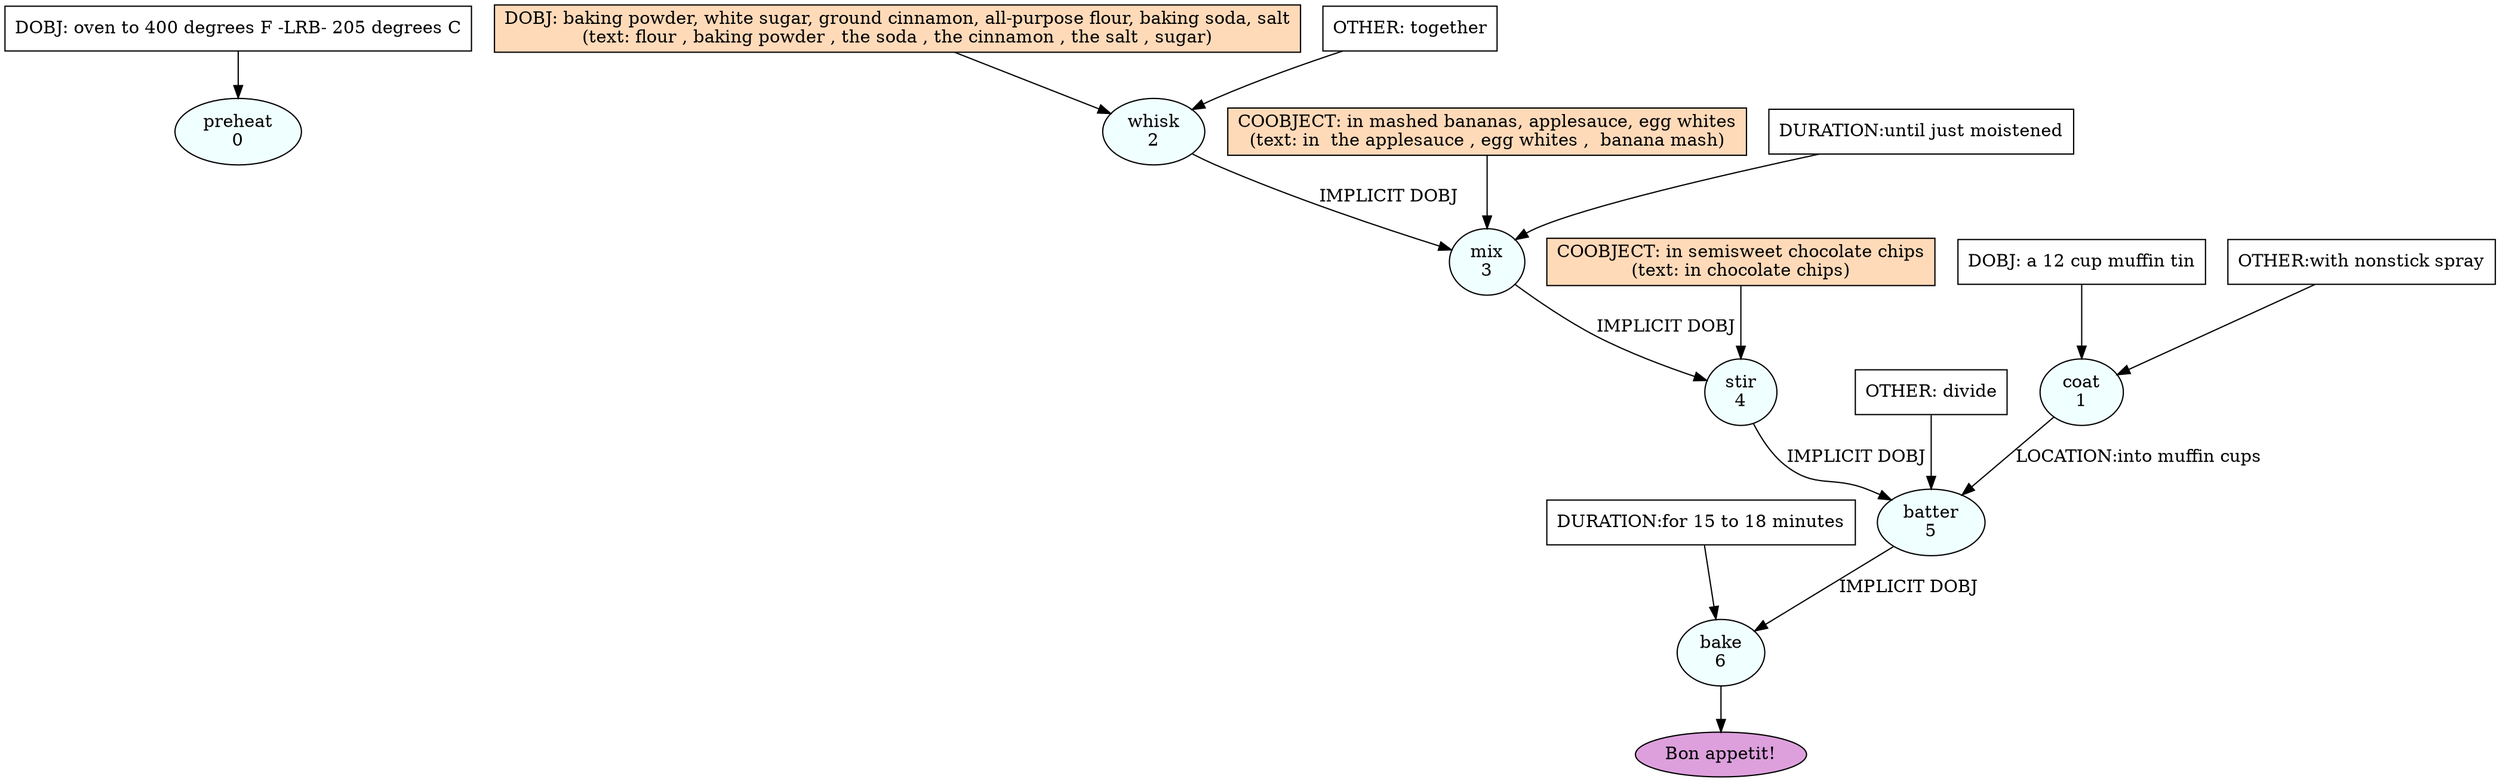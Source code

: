 digraph recipe {
E0[label="preheat
0", shape=oval, style=filled, fillcolor=azure]
E1[label="coat
1", shape=oval, style=filled, fillcolor=azure]
E2[label="whisk
2", shape=oval, style=filled, fillcolor=azure]
E3[label="mix
3", shape=oval, style=filled, fillcolor=azure]
E4[label="stir
4", shape=oval, style=filled, fillcolor=azure]
E5[label="batter
5", shape=oval, style=filled, fillcolor=azure]
E6[label="bake
6", shape=oval, style=filled, fillcolor=azure]
D2[label="DOBJ: baking powder, white sugar, ground cinnamon, all-purpose flour, baking soda, salt
(text: flour , baking powder , the soda , the cinnamon , the salt , sugar)", shape=box, style=filled, fillcolor=peachpuff]
D2 -> E2
O2_0[label="OTHER: together", shape=box, style=filled, fillcolor=white]
O2_0 -> E2
D1[label="DOBJ: a 12 cup muffin tin", shape=box, style=filled, fillcolor=white]
D1 -> E1
P1_0[label="OTHER:with nonstick spray", shape=box, style=filled, fillcolor=white]
P1_0 -> E1
D0[label="DOBJ: oven to 400 degrees F -LRB- 205 degrees C", shape=box, style=filled, fillcolor=white]
D0 -> E0
E2 -> E3 [label="IMPLICIT DOBJ"]
P3_0_ing[label="COOBJECT: in mashed bananas, applesauce, egg whites
(text: in  the applesauce , egg whites ,  banana mash)", shape=box, style=filled, fillcolor=peachpuff]
P3_0_ing -> E3
P3_1_0[label="DURATION:until just moistened", shape=box, style=filled, fillcolor=white]
P3_1_0 -> E3
E3 -> E4 [label="IMPLICIT DOBJ"]
P4_0_ing[label="COOBJECT: in semisweet chocolate chips
(text: in chocolate chips)", shape=box, style=filled, fillcolor=peachpuff]
P4_0_ing -> E4
E4 -> E5 [label="IMPLICIT DOBJ"]
E1 -> E5 [label="LOCATION:into muffin cups"]
O5_0_0[label="OTHER: divide", shape=box, style=filled, fillcolor=white]
O5_0_0 -> E5
E5 -> E6 [label="IMPLICIT DOBJ"]
P6_0_0[label="DURATION:for 15 to 18 minutes", shape=box, style=filled, fillcolor=white]
P6_0_0 -> E6
EOR[label="Bon appetit!", shape=oval, style=filled, fillcolor=plum]
E6 -> EOR
}
